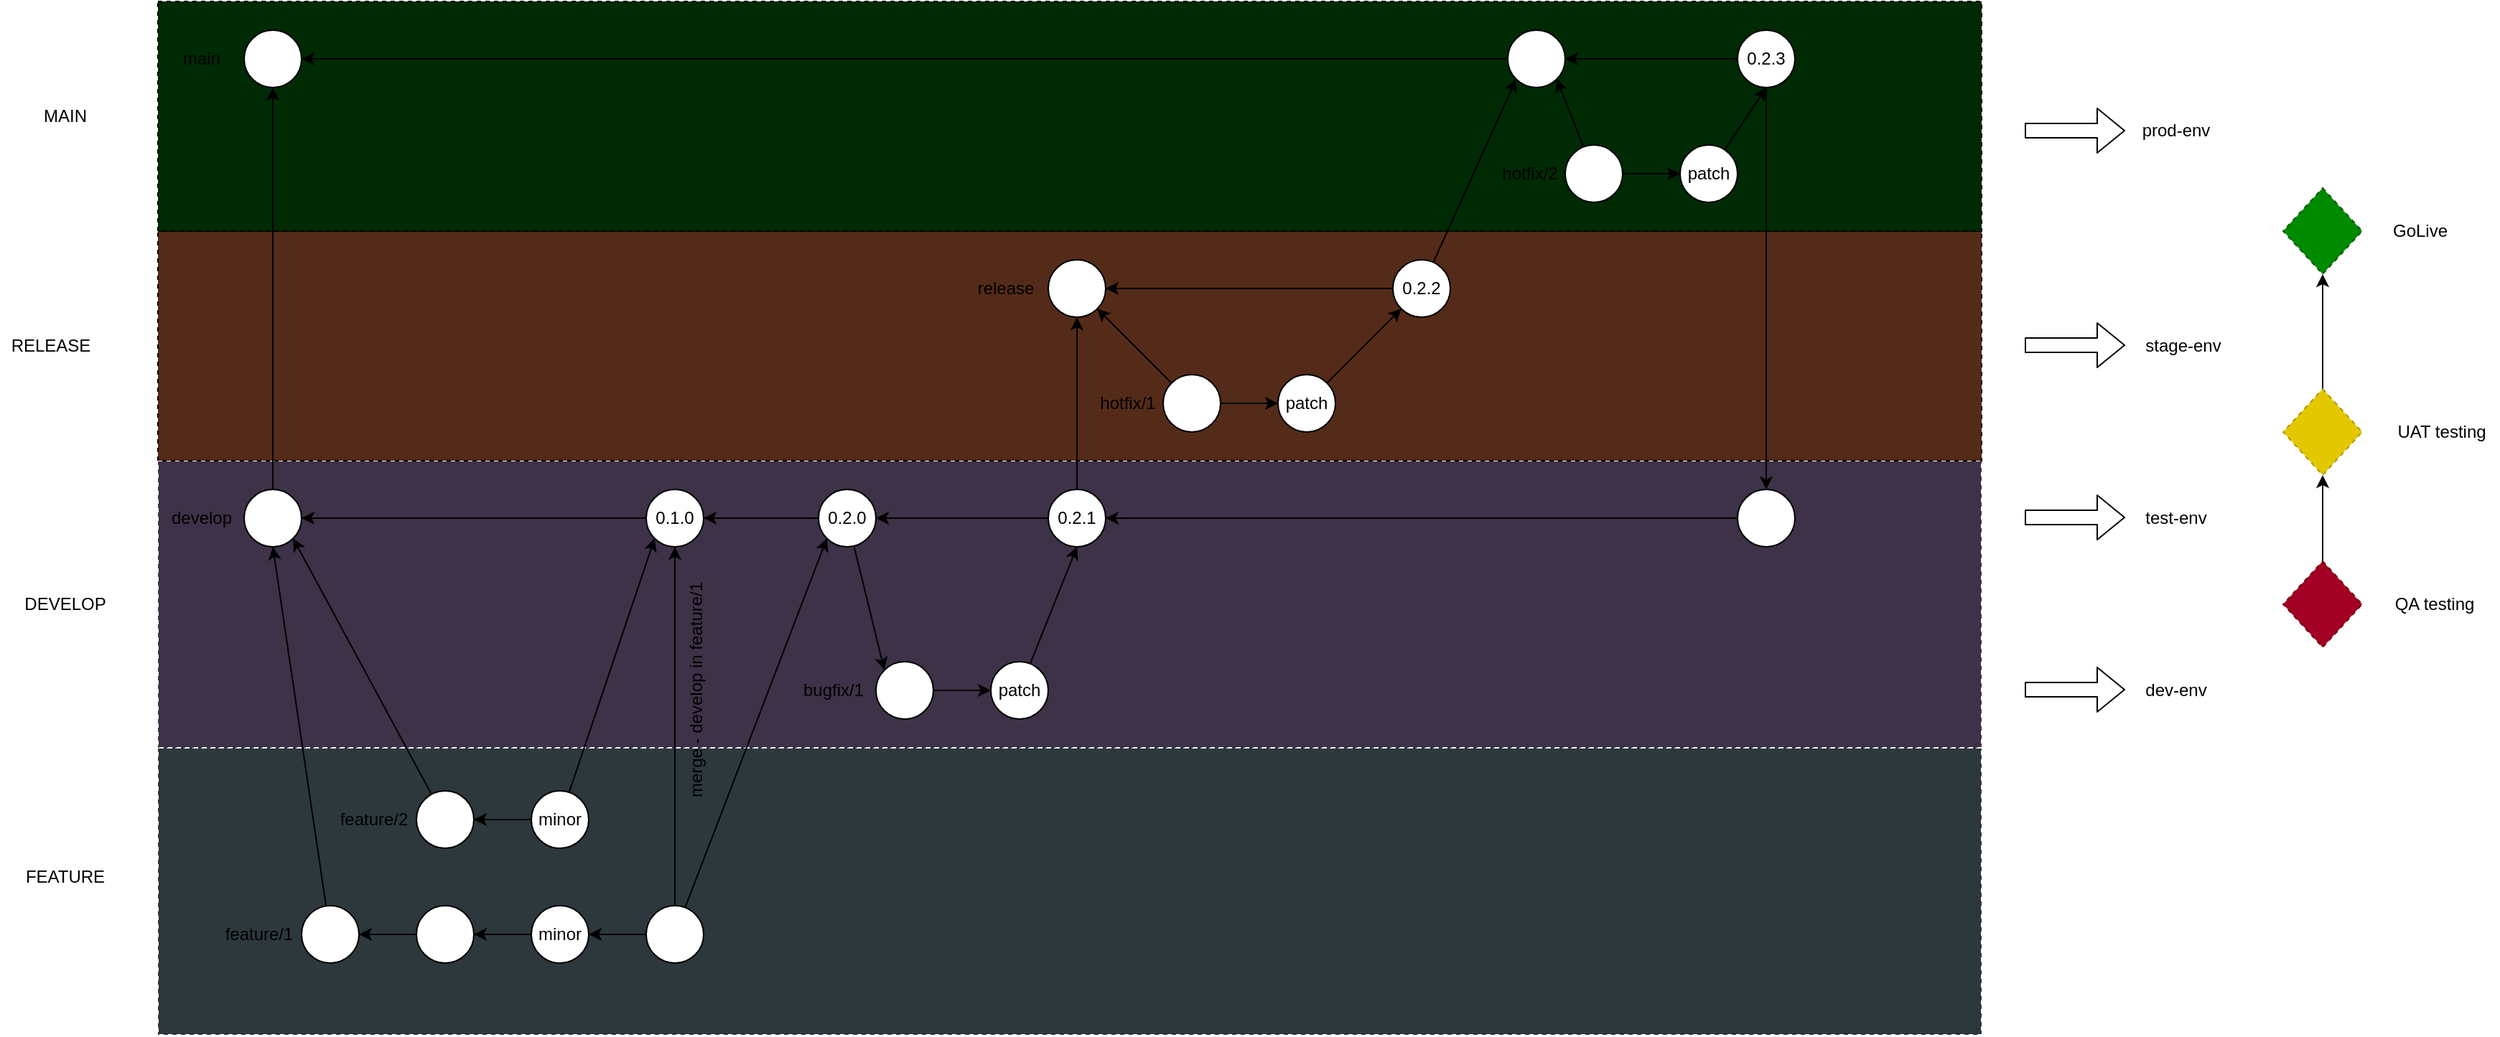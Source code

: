 <mxfile>
    <diagram id="ZHAzvlKTk2dGbLs5x-07" name="Page-1">
        <mxGraphModel dx="2030" dy="1040" grid="1" gridSize="10" guides="1" tooltips="1" connect="1" arrows="1" fold="1" page="1" pageScale="1" pageWidth="827" pageHeight="1169" math="0" shadow="0">
            <root>
                <mxCell id="0"/>
                <mxCell id="1" parent="0"/>
                <mxCell id="88" value="" style="rounded=0;whiteSpace=wrap;html=1;dashed=1;fillColor=#2D383D;strokeColor=#FFFFFF;strokeWidth=1;" vertex="1" parent="1">
                    <mxGeometry x="20" y="940" width="1270" height="200" as="geometry"/>
                </mxCell>
                <mxCell id="79" value="" style="rounded=0;whiteSpace=wrap;html=1;dashed=1;fillColor=#3D3247;fontColor=#ffffff;strokeColor=#FFFFFF;strokeWidth=1;" vertex="1" parent="1">
                    <mxGeometry x="20" y="740" width="1270" height="200" as="geometry"/>
                </mxCell>
                <mxCell id="78" value="" style="rounded=0;whiteSpace=wrap;html=1;dashed=1;fillColor=#542B18;fontColor=#ffffff;strokeColor=default;strokeWidth=1;" vertex="1" parent="1">
                    <mxGeometry x="20" y="580" width="1270" height="160" as="geometry"/>
                </mxCell>
                <mxCell id="75" value="" style="rounded=0;whiteSpace=wrap;html=1;dashed=1;fillColor=#002A03;strokeWidth=1;" vertex="1" parent="1">
                    <mxGeometry x="20" y="420" width="1270" height="160" as="geometry"/>
                </mxCell>
                <mxCell id="2" value="" style="ellipse;whiteSpace=wrap;html=1;aspect=fixed;" vertex="1" parent="1">
                    <mxGeometry x="80" y="440" width="40" height="40" as="geometry"/>
                </mxCell>
                <mxCell id="3" value="main" style="text;html=1;align=center;verticalAlign=middle;resizable=0;points=[];autosize=1;strokeColor=none;fillColor=none;" vertex="1" parent="1">
                    <mxGeometry x="30" y="450" width="40" height="20" as="geometry"/>
                </mxCell>
                <mxCell id="6" style="edgeStyle=none;html=1;entryX=0.5;entryY=1;entryDx=0;entryDy=0;" edge="1" parent="1" source="4" target="2">
                    <mxGeometry relative="1" as="geometry"/>
                </mxCell>
                <mxCell id="4" value="" style="ellipse;whiteSpace=wrap;html=1;aspect=fixed;" vertex="1" parent="1">
                    <mxGeometry x="80" y="760" width="40" height="40" as="geometry"/>
                </mxCell>
                <mxCell id="5" value="develop" style="text;html=1;align=center;verticalAlign=middle;resizable=0;points=[];autosize=1;strokeColor=none;fillColor=none;" vertex="1" parent="1">
                    <mxGeometry x="20" y="770" width="60" height="20" as="geometry"/>
                </mxCell>
                <mxCell id="22" style="edgeStyle=none;html=1;entryX=0.5;entryY=1;entryDx=0;entryDy=0;" edge="1" parent="1" source="7" target="4">
                    <mxGeometry relative="1" as="geometry"/>
                </mxCell>
                <mxCell id="7" value="" style="ellipse;whiteSpace=wrap;html=1;aspect=fixed;" vertex="1" parent="1">
                    <mxGeometry x="120" y="1050" width="40" height="40" as="geometry"/>
                </mxCell>
                <mxCell id="8" value="feature/1" style="text;html=1;align=center;verticalAlign=middle;resizable=0;points=[];autosize=1;strokeColor=none;fillColor=none;" vertex="1" parent="1">
                    <mxGeometry x="60" y="1060" width="60" height="20" as="geometry"/>
                </mxCell>
                <mxCell id="26" style="edgeStyle=none;html=1;entryX=1;entryY=0.5;entryDx=0;entryDy=0;" edge="1" parent="1" source="10" target="7">
                    <mxGeometry relative="1" as="geometry"/>
                </mxCell>
                <mxCell id="10" value="" style="ellipse;whiteSpace=wrap;html=1;aspect=fixed;" vertex="1" parent="1">
                    <mxGeometry x="200" y="1050" width="40" height="40" as="geometry"/>
                </mxCell>
                <mxCell id="27" style="edgeStyle=none;html=1;entryX=1;entryY=0.5;entryDx=0;entryDy=0;" edge="1" parent="1" source="12" target="10">
                    <mxGeometry relative="1" as="geometry"/>
                </mxCell>
                <mxCell id="12" value="minor" style="ellipse;whiteSpace=wrap;html=1;aspect=fixed;" vertex="1" parent="1">
                    <mxGeometry x="280" y="1050" width="40" height="40" as="geometry"/>
                </mxCell>
                <mxCell id="39" style="edgeStyle=none;html=1;entryX=1;entryY=1;entryDx=0;entryDy=0;" edge="1" parent="1" source="15" target="4">
                    <mxGeometry relative="1" as="geometry"/>
                </mxCell>
                <mxCell id="15" value="" style="ellipse;whiteSpace=wrap;html=1;aspect=fixed;" vertex="1" parent="1">
                    <mxGeometry x="200" y="970" width="40" height="40" as="geometry"/>
                </mxCell>
                <mxCell id="16" value="feature/2" style="text;html=1;align=center;verticalAlign=middle;resizable=0;points=[];autosize=1;strokeColor=none;fillColor=none;" vertex="1" parent="1">
                    <mxGeometry x="140" y="980" width="60" height="20" as="geometry"/>
                </mxCell>
                <mxCell id="25" style="edgeStyle=none;html=1;entryX=1;entryY=0.5;entryDx=0;entryDy=0;" edge="1" parent="1" source="18" target="15">
                    <mxGeometry relative="1" as="geometry"/>
                </mxCell>
                <mxCell id="38" style="edgeStyle=none;html=1;entryX=0;entryY=1;entryDx=0;entryDy=0;" edge="1" parent="1" source="18" target="23">
                    <mxGeometry relative="1" as="geometry"/>
                </mxCell>
                <mxCell id="18" value="minor" style="ellipse;whiteSpace=wrap;html=1;aspect=fixed;" vertex="1" parent="1">
                    <mxGeometry x="280" y="970" width="40" height="40" as="geometry"/>
                </mxCell>
                <mxCell id="29" style="edgeStyle=none;html=1;entryX=1;entryY=0.5;entryDx=0;entryDy=0;" edge="1" parent="1" source="23" target="4">
                    <mxGeometry relative="1" as="geometry"/>
                </mxCell>
                <mxCell id="23" value="0.1.0" style="ellipse;whiteSpace=wrap;html=1;aspect=fixed;" vertex="1" parent="1">
                    <mxGeometry x="360" y="760" width="40" height="40" as="geometry"/>
                </mxCell>
                <mxCell id="34" style="edgeStyle=none;html=1;entryX=1;entryY=0.5;entryDx=0;entryDy=0;" edge="1" parent="1" source="33" target="12">
                    <mxGeometry relative="1" as="geometry"/>
                </mxCell>
                <mxCell id="35" style="edgeStyle=none;html=1;entryX=0.5;entryY=1;entryDx=0;entryDy=0;" edge="1" parent="1" source="33" target="23">
                    <mxGeometry relative="1" as="geometry"/>
                </mxCell>
                <mxCell id="40" style="edgeStyle=none;html=1;entryX=0;entryY=1;entryDx=0;entryDy=0;" edge="1" parent="1" source="33" target="37">
                    <mxGeometry relative="1" as="geometry"/>
                </mxCell>
                <mxCell id="33" value="" style="ellipse;whiteSpace=wrap;html=1;aspect=fixed;" vertex="1" parent="1">
                    <mxGeometry x="360" y="1050" width="40" height="40" as="geometry"/>
                </mxCell>
                <mxCell id="36" value="merge - develop in feature/1" style="text;html=1;align=center;verticalAlign=middle;resizable=0;points=[];autosize=1;strokeColor=none;fillColor=none;rotation=-90;" vertex="1" parent="1">
                    <mxGeometry x="310" y="890" width="170" height="20" as="geometry"/>
                </mxCell>
                <mxCell id="41" style="edgeStyle=none;html=1;entryX=1;entryY=0.5;entryDx=0;entryDy=0;" edge="1" parent="1" source="37" target="23">
                    <mxGeometry relative="1" as="geometry"/>
                </mxCell>
                <mxCell id="44" style="edgeStyle=none;html=1;entryX=0;entryY=0;entryDx=0;entryDy=0;" edge="1" parent="1" source="37" target="42">
                    <mxGeometry relative="1" as="geometry"/>
                </mxCell>
                <mxCell id="37" value="0.2.0" style="ellipse;whiteSpace=wrap;html=1;aspect=fixed;" vertex="1" parent="1">
                    <mxGeometry x="480" y="760" width="40" height="40" as="geometry"/>
                </mxCell>
                <mxCell id="46" style="edgeStyle=none;html=1;entryX=0;entryY=0.5;entryDx=0;entryDy=0;" edge="1" parent="1" source="42" target="45">
                    <mxGeometry relative="1" as="geometry"/>
                </mxCell>
                <mxCell id="42" value="" style="ellipse;whiteSpace=wrap;html=1;aspect=fixed;" vertex="1" parent="1">
                    <mxGeometry x="520" y="880" width="40" height="40" as="geometry"/>
                </mxCell>
                <mxCell id="43" value="bugfix/1" style="text;html=1;align=center;verticalAlign=middle;resizable=0;points=[];autosize=1;strokeColor=none;fillColor=none;" vertex="1" parent="1">
                    <mxGeometry x="460" y="890" width="60" height="20" as="geometry"/>
                </mxCell>
                <mxCell id="48" style="edgeStyle=none;html=1;entryX=0.5;entryY=1;entryDx=0;entryDy=0;" edge="1" parent="1" source="45" target="47">
                    <mxGeometry relative="1" as="geometry"/>
                </mxCell>
                <mxCell id="45" value="patch" style="ellipse;whiteSpace=wrap;html=1;aspect=fixed;" vertex="1" parent="1">
                    <mxGeometry x="600" y="880" width="40" height="40" as="geometry"/>
                </mxCell>
                <mxCell id="49" style="edgeStyle=none;html=1;entryX=1;entryY=0.5;entryDx=0;entryDy=0;" edge="1" parent="1" source="47" target="37">
                    <mxGeometry relative="1" as="geometry"/>
                </mxCell>
                <mxCell id="52" style="edgeStyle=none;html=1;entryX=0.5;entryY=1;entryDx=0;entryDy=0;" edge="1" parent="1" source="47" target="50">
                    <mxGeometry relative="1" as="geometry"/>
                </mxCell>
                <mxCell id="47" value="0.2.1" style="ellipse;whiteSpace=wrap;html=1;aspect=fixed;" vertex="1" parent="1">
                    <mxGeometry x="640" y="760" width="40" height="40" as="geometry"/>
                </mxCell>
                <mxCell id="50" value="" style="ellipse;whiteSpace=wrap;html=1;aspect=fixed;" vertex="1" parent="1">
                    <mxGeometry x="640" y="600" width="40" height="40" as="geometry"/>
                </mxCell>
                <mxCell id="51" value="release" style="text;html=1;align=center;verticalAlign=middle;resizable=0;points=[];autosize=1;strokeColor=none;fillColor=none;" vertex="1" parent="1">
                    <mxGeometry x="580" y="610" width="60" height="20" as="geometry"/>
                </mxCell>
                <mxCell id="57" style="edgeStyle=none;html=1;entryX=1;entryY=1;entryDx=0;entryDy=0;" edge="1" parent="1" source="54" target="50">
                    <mxGeometry relative="1" as="geometry"/>
                </mxCell>
                <mxCell id="59" style="edgeStyle=none;html=1;entryX=0;entryY=0.5;entryDx=0;entryDy=0;" edge="1" parent="1" source="54" target="58">
                    <mxGeometry relative="1" as="geometry"/>
                </mxCell>
                <mxCell id="54" value="" style="ellipse;whiteSpace=wrap;html=1;aspect=fixed;" vertex="1" parent="1">
                    <mxGeometry x="720" y="680" width="40" height="40" as="geometry"/>
                </mxCell>
                <mxCell id="55" value="hotfix/1" style="text;html=1;align=center;verticalAlign=middle;resizable=0;points=[];autosize=1;strokeColor=none;fillColor=none;" vertex="1" parent="1">
                    <mxGeometry x="670" y="690" width="50" height="20" as="geometry"/>
                </mxCell>
                <mxCell id="61" style="edgeStyle=none;html=1;entryX=0;entryY=1;entryDx=0;entryDy=0;" edge="1" parent="1" source="58" target="60">
                    <mxGeometry relative="1" as="geometry"/>
                </mxCell>
                <mxCell id="58" value="patch" style="ellipse;whiteSpace=wrap;html=1;aspect=fixed;" vertex="1" parent="1">
                    <mxGeometry x="800" y="680" width="40" height="40" as="geometry"/>
                </mxCell>
                <mxCell id="62" style="edgeStyle=none;html=1;entryX=1;entryY=0.5;entryDx=0;entryDy=0;" edge="1" parent="1" source="60" target="50">
                    <mxGeometry relative="1" as="geometry"/>
                </mxCell>
                <mxCell id="65" style="edgeStyle=none;html=1;entryX=0;entryY=1;entryDx=0;entryDy=0;" edge="1" parent="1" source="60" target="63">
                    <mxGeometry relative="1" as="geometry"/>
                </mxCell>
                <mxCell id="60" value="0.2.2" style="ellipse;whiteSpace=wrap;html=1;aspect=fixed;" vertex="1" parent="1">
                    <mxGeometry x="880" y="600" width="40" height="40" as="geometry"/>
                </mxCell>
                <mxCell id="64" style="edgeStyle=none;html=1;entryX=1;entryY=0.5;entryDx=0;entryDy=0;" edge="1" parent="1" source="63" target="2">
                    <mxGeometry relative="1" as="geometry"/>
                </mxCell>
                <mxCell id="63" value="" style="ellipse;whiteSpace=wrap;html=1;aspect=fixed;" vertex="1" parent="1">
                    <mxGeometry x="960" y="440" width="40" height="40" as="geometry"/>
                </mxCell>
                <mxCell id="68" style="edgeStyle=none;html=1;entryX=1;entryY=1;entryDx=0;entryDy=0;" edge="1" parent="1" source="66" target="63">
                    <mxGeometry relative="1" as="geometry"/>
                </mxCell>
                <mxCell id="70" style="edgeStyle=none;html=1;entryX=0;entryY=0.5;entryDx=0;entryDy=0;" edge="1" parent="1" source="66" target="69">
                    <mxGeometry relative="1" as="geometry"/>
                </mxCell>
                <mxCell id="66" value="" style="ellipse;whiteSpace=wrap;html=1;aspect=fixed;" vertex="1" parent="1">
                    <mxGeometry x="1000" y="520" width="40" height="40" as="geometry"/>
                </mxCell>
                <mxCell id="67" value="hotfix/2" style="text;html=1;align=center;verticalAlign=middle;resizable=0;points=[];autosize=1;strokeColor=none;fillColor=none;" vertex="1" parent="1">
                    <mxGeometry x="950" y="530" width="50" height="20" as="geometry"/>
                </mxCell>
                <mxCell id="72" style="edgeStyle=none;html=1;entryX=0.5;entryY=1;entryDx=0;entryDy=0;" edge="1" parent="1" source="69" target="71">
                    <mxGeometry relative="1" as="geometry"/>
                </mxCell>
                <mxCell id="69" value="patch" style="ellipse;whiteSpace=wrap;html=1;aspect=fixed;" vertex="1" parent="1">
                    <mxGeometry x="1080" y="520" width="40" height="40" as="geometry"/>
                </mxCell>
                <mxCell id="73" style="edgeStyle=none;html=1;entryX=1;entryY=0.5;entryDx=0;entryDy=0;" edge="1" parent="1" source="71" target="63">
                    <mxGeometry relative="1" as="geometry"/>
                </mxCell>
                <mxCell id="87" style="edgeStyle=none;html=1;entryX=0.5;entryY=0;entryDx=0;entryDy=0;" edge="1" parent="1" source="71" target="84">
                    <mxGeometry relative="1" as="geometry"/>
                </mxCell>
                <mxCell id="71" value="0.2.3" style="ellipse;whiteSpace=wrap;html=1;aspect=fixed;" vertex="1" parent="1">
                    <mxGeometry x="1120" y="440" width="40" height="40" as="geometry"/>
                </mxCell>
                <mxCell id="80" value="MAIN" style="text;html=1;align=center;verticalAlign=middle;resizable=0;points=[];autosize=1;strokeColor=none;fillColor=none;" vertex="1" parent="1">
                    <mxGeometry x="-70" y="490" width="50" height="20" as="geometry"/>
                </mxCell>
                <mxCell id="81" value="RELEASE" style="text;html=1;align=center;verticalAlign=middle;resizable=0;points=[];autosize=1;strokeColor=none;fillColor=none;" vertex="1" parent="1">
                    <mxGeometry x="-90" y="650" width="70" height="20" as="geometry"/>
                </mxCell>
                <mxCell id="82" value="DEVELOP" style="text;html=1;align=center;verticalAlign=middle;resizable=0;points=[];autosize=1;strokeColor=none;fillColor=none;" vertex="1" parent="1">
                    <mxGeometry x="-80" y="830" width="70" height="20" as="geometry"/>
                </mxCell>
                <mxCell id="86" style="edgeStyle=none;html=1;" edge="1" parent="1" source="84" target="47">
                    <mxGeometry relative="1" as="geometry"/>
                </mxCell>
                <mxCell id="84" value="" style="ellipse;whiteSpace=wrap;html=1;aspect=fixed;" vertex="1" parent="1">
                    <mxGeometry x="1120" y="760" width="40" height="40" as="geometry"/>
                </mxCell>
                <mxCell id="89" value="FEATURE" style="text;html=1;align=center;verticalAlign=middle;resizable=0;points=[];autosize=1;strokeColor=none;fillColor=none;" vertex="1" parent="1">
                    <mxGeometry x="-80" y="1020" width="70" height="20" as="geometry"/>
                </mxCell>
                <mxCell id="90" value="" style="shape=flexArrow;endArrow=classic;html=1;" edge="1" parent="1">
                    <mxGeometry width="50" height="50" relative="1" as="geometry">
                        <mxPoint x="1320" y="659.5" as="sourcePoint"/>
                        <mxPoint x="1390" y="659.5" as="targetPoint"/>
                    </mxGeometry>
                </mxCell>
                <mxCell id="91" value="stage-env" style="text;html=1;align=center;verticalAlign=middle;resizable=0;points=[];autosize=1;strokeColor=none;fillColor=none;" vertex="1" parent="1">
                    <mxGeometry x="1395" y="650" width="70" height="20" as="geometry"/>
                </mxCell>
                <mxCell id="92" value="" style="shape=flexArrow;endArrow=classic;html=1;" edge="1" parent="1">
                    <mxGeometry width="50" height="50" relative="1" as="geometry">
                        <mxPoint x="1320" y="779.5" as="sourcePoint"/>
                        <mxPoint x="1390" y="779.5" as="targetPoint"/>
                    </mxGeometry>
                </mxCell>
                <mxCell id="94" value="test-env" style="text;html=1;align=center;verticalAlign=middle;resizable=0;points=[];autosize=1;strokeColor=none;fillColor=none;" vertex="1" parent="1">
                    <mxGeometry x="1395" y="770" width="60" height="20" as="geometry"/>
                </mxCell>
                <mxCell id="95" value="" style="shape=flexArrow;endArrow=classic;html=1;" edge="1" parent="1">
                    <mxGeometry width="50" height="50" relative="1" as="geometry">
                        <mxPoint x="1320" y="899.5" as="sourcePoint"/>
                        <mxPoint x="1390" y="899.5" as="targetPoint"/>
                    </mxGeometry>
                </mxCell>
                <mxCell id="96" value="dev-env" style="text;html=1;align=center;verticalAlign=middle;resizable=0;points=[];autosize=1;strokeColor=none;fillColor=none;" vertex="1" parent="1">
                    <mxGeometry x="1395" y="890" width="60" height="20" as="geometry"/>
                </mxCell>
                <mxCell id="97" value="" style="shape=flexArrow;endArrow=classic;html=1;" edge="1" parent="1">
                    <mxGeometry width="50" height="50" relative="1" as="geometry">
                        <mxPoint x="1320" y="510" as="sourcePoint"/>
                        <mxPoint x="1390" y="510" as="targetPoint"/>
                    </mxGeometry>
                </mxCell>
                <mxCell id="98" value="prod-env" style="text;html=1;align=center;verticalAlign=middle;resizable=0;points=[];autosize=1;strokeColor=none;fillColor=none;" vertex="1" parent="1">
                    <mxGeometry x="1395" y="500" width="60" height="20" as="geometry"/>
                </mxCell>
                <mxCell id="102" style="edgeStyle=none;html=1;entryX=0.5;entryY=1;entryDx=0;entryDy=0;" edge="1" parent="1" source="99" target="100">
                    <mxGeometry relative="1" as="geometry"/>
                </mxCell>
                <mxCell id="99" value="" style="rhombus;whiteSpace=wrap;html=1;dashed=1;strokeColor=#6F0000;strokeWidth=1;fillColor=#a20025;fontColor=#ffffff;" vertex="1" parent="1">
                    <mxGeometry x="1500" y="810" width="55" height="60" as="geometry"/>
                </mxCell>
                <mxCell id="103" style="edgeStyle=none;html=1;entryX=0.5;entryY=1;entryDx=0;entryDy=0;" edge="1" parent="1" source="100" target="101">
                    <mxGeometry relative="1" as="geometry"/>
                </mxCell>
                <mxCell id="100" value="" style="rhombus;whiteSpace=wrap;html=1;dashed=1;strokeColor=#B09500;strokeWidth=1;fillColor=#e3c800;fontColor=#000000;" vertex="1" parent="1">
                    <mxGeometry x="1500" y="690" width="55" height="60" as="geometry"/>
                </mxCell>
                <mxCell id="101" value="" style="rhombus;whiteSpace=wrap;html=1;dashed=1;strokeColor=#005700;strokeWidth=1;fillColor=#008a00;fontColor=#ffffff;" vertex="1" parent="1">
                    <mxGeometry x="1500" y="550" width="55" height="60" as="geometry"/>
                </mxCell>
                <mxCell id="104" value="QA testing" style="text;html=1;align=center;verticalAlign=middle;resizable=0;points=[];autosize=1;strokeColor=none;fillColor=none;" vertex="1" parent="1">
                    <mxGeometry x="1570" y="830" width="70" height="20" as="geometry"/>
                </mxCell>
                <mxCell id="105" value="UAT testing" style="text;html=1;align=center;verticalAlign=middle;resizable=0;points=[];autosize=1;strokeColor=none;fillColor=none;" vertex="1" parent="1">
                    <mxGeometry x="1570" y="710" width="80" height="20" as="geometry"/>
                </mxCell>
                <mxCell id="106" value="GoLive" style="text;html=1;align=center;verticalAlign=middle;resizable=0;points=[];autosize=1;strokeColor=none;fillColor=none;" vertex="1" parent="1">
                    <mxGeometry x="1570" y="570" width="50" height="20" as="geometry"/>
                </mxCell>
            </root>
        </mxGraphModel>
    </diagram>
</mxfile>